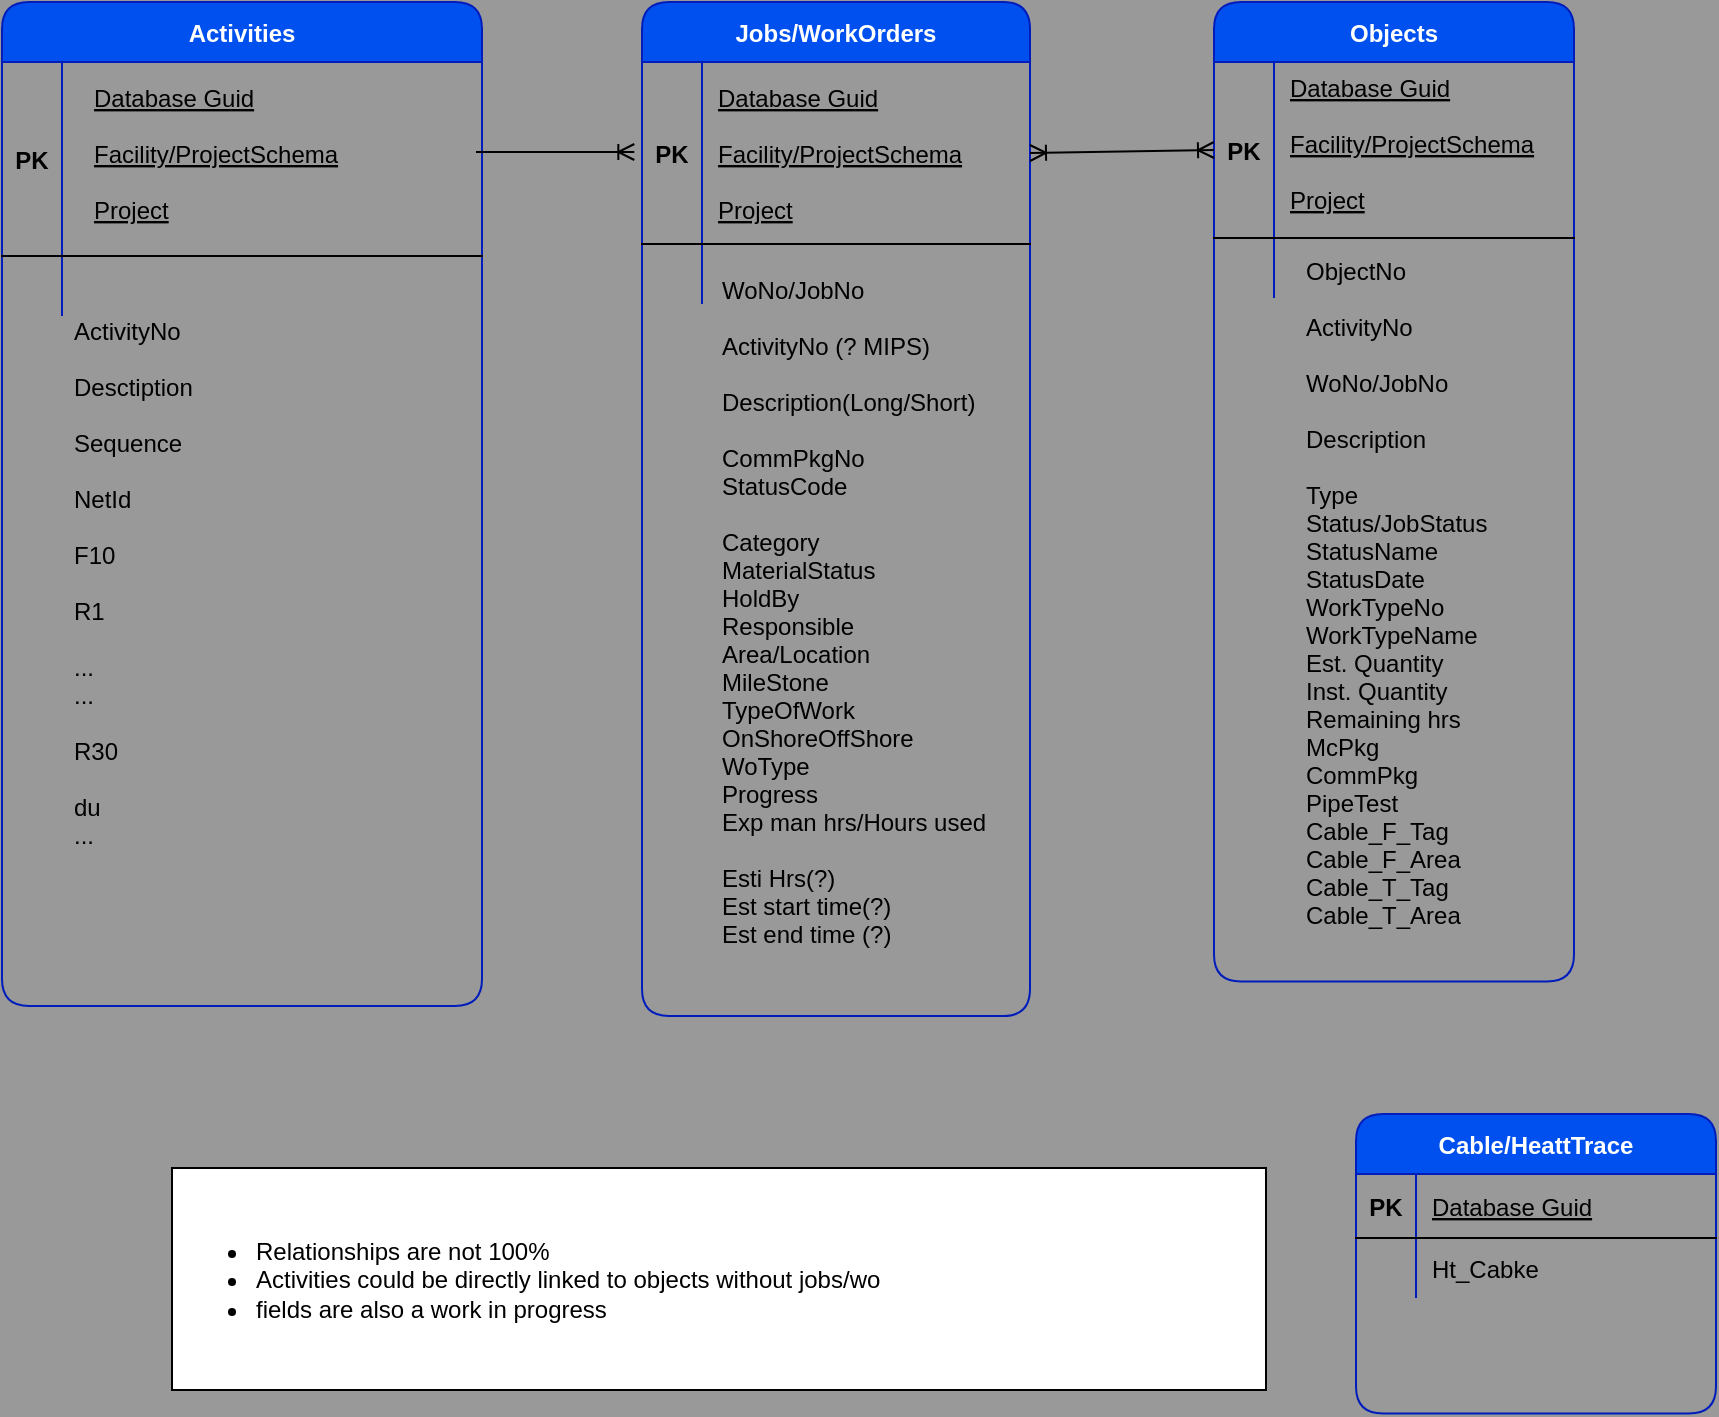 <mxfile>
    <diagram id="kneXyAljqzheBo8q4LX2" name="Page-1">
        <mxGraphModel dx="980" dy="1150" grid="0" gridSize="10" guides="1" tooltips="1" connect="1" arrows="1" fold="1" page="1" pageScale="1" pageWidth="1169" pageHeight="827" background="#999999" math="0" shadow="0">
            <root>
                <mxCell id="0"/>
                <mxCell id="1" parent="0"/>
                <mxCell id="25" value="Activities" style="shape=table;startSize=30;container=1;collapsible=1;childLayout=tableLayout;fixedRows=1;rowLines=0;fontStyle=1;align=center;resizeLast=1;rounded=1;fillColor=#0050ef;strokeColor=#001DBC;fontColor=#ffffff;swimlaneFillColor=none;labelBorderColor=none;" parent="1" vertex="1">
                    <mxGeometry x="30" y="42" width="240" height="502" as="geometry">
                        <mxRectangle x="50" y="60" width="213" height="30" as="alternateBounds"/>
                    </mxGeometry>
                </mxCell>
                <mxCell id="26" value="" style="shape=partialRectangle;collapsible=0;dropTarget=0;pointerEvents=0;fillColor=none;top=0;left=0;bottom=1;right=0;points=[[0,0.5],[1,0.5]];portConstraint=eastwest;" parent="25" vertex="1">
                    <mxGeometry y="30" width="240" height="97" as="geometry"/>
                </mxCell>
                <mxCell id="27" value="PK" style="shape=partialRectangle;connectable=0;fillColor=none;top=0;left=0;bottom=0;right=0;fontStyle=1;overflow=hidden;" parent="26" vertex="1">
                    <mxGeometry width="30" height="97" as="geometry"/>
                </mxCell>
                <mxCell id="28" value="" style="shape=partialRectangle;connectable=0;fillColor=none;top=0;left=0;bottom=0;right=0;align=left;spacingLeft=6;fontStyle=5;overflow=hidden;" parent="26" vertex="1">
                    <mxGeometry x="30" width="210" height="97" as="geometry"/>
                </mxCell>
                <mxCell id="29" value="" style="shape=partialRectangle;collapsible=0;dropTarget=0;pointerEvents=0;fillColor=none;top=0;left=0;bottom=0;right=0;points=[[0,0.5],[1,0.5]];portConstraint=eastwest;" parent="25" vertex="1">
                    <mxGeometry y="127" width="240" height="30" as="geometry"/>
                </mxCell>
                <mxCell id="30" value="" style="shape=partialRectangle;connectable=0;fillColor=none;top=0;left=0;bottom=0;right=0;editable=1;overflow=hidden;" parent="29" vertex="1">
                    <mxGeometry width="30" height="30" as="geometry"/>
                </mxCell>
                <mxCell id="31" value="" style="shape=partialRectangle;connectable=0;fillColor=none;top=0;left=0;bottom=0;right=0;align=left;spacingLeft=6;overflow=hidden;" parent="29" vertex="1">
                    <mxGeometry x="30" width="210" height="30" as="geometry"/>
                </mxCell>
                <mxCell id="38" value="Jobs/WorkOrders" style="shape=table;startSize=30;container=1;collapsible=1;childLayout=tableLayout;fixedRows=1;rowLines=0;fontStyle=1;align=center;resizeLast=1;rounded=1;fillColor=#0050ef;strokeColor=#001DBC;fontColor=#ffffff;swimlaneFillColor=none;labelBorderColor=none;" parent="1" vertex="1">
                    <mxGeometry x="350" y="42" width="194" height="507" as="geometry"/>
                </mxCell>
                <mxCell id="39" value="" style="shape=partialRectangle;collapsible=0;dropTarget=0;pointerEvents=0;fillColor=none;top=0;left=0;bottom=1;right=0;points=[[0,0.5],[1,0.5]];portConstraint=eastwest;" parent="38" vertex="1">
                    <mxGeometry y="30" width="194" height="91" as="geometry"/>
                </mxCell>
                <mxCell id="40" value="PK" style="shape=partialRectangle;connectable=0;fillColor=none;top=0;left=0;bottom=0;right=0;fontStyle=1;overflow=hidden;" parent="39" vertex="1">
                    <mxGeometry width="30" height="91" as="geometry"/>
                </mxCell>
                <mxCell id="41" value="Database Guid&#10;&#10;Facility/ProjectSchema&#10;&#10;Project" style="shape=partialRectangle;connectable=0;fillColor=none;top=0;left=0;bottom=0;right=0;align=left;spacingLeft=6;fontStyle=4;overflow=hidden;" parent="39" vertex="1">
                    <mxGeometry x="30" width="164" height="91" as="geometry"/>
                </mxCell>
                <mxCell id="42" value="" style="shape=partialRectangle;collapsible=0;dropTarget=0;pointerEvents=0;fillColor=none;top=0;left=0;bottom=0;right=0;points=[[0,0.5],[1,0.5]];portConstraint=eastwest;" parent="38" vertex="1">
                    <mxGeometry y="121" width="194" height="30" as="geometry"/>
                </mxCell>
                <mxCell id="43" value="" style="shape=partialRectangle;connectable=0;fillColor=none;top=0;left=0;bottom=0;right=0;editable=1;overflow=hidden;" parent="42" vertex="1">
                    <mxGeometry width="30" height="30" as="geometry"/>
                </mxCell>
                <mxCell id="44" value="" style="shape=partialRectangle;connectable=0;fillColor=none;top=0;left=0;bottom=0;right=0;align=left;spacingLeft=6;overflow=hidden;" parent="42" vertex="1">
                    <mxGeometry x="30" width="164" height="30" as="geometry"/>
                </mxCell>
                <mxCell id="97" value="Objects" style="shape=table;startSize=30;container=1;collapsible=1;childLayout=tableLayout;fixedRows=1;rowLines=0;fontStyle=1;align=center;resizeLast=1;rounded=1;fillColor=#0050ef;strokeColor=#001DBC;fontColor=#ffffff;swimlaneFillColor=none;labelBorderColor=none;" parent="1" vertex="1">
                    <mxGeometry x="636" y="42" width="180" height="489.75" as="geometry"/>
                </mxCell>
                <mxCell id="98" value="" style="shape=partialRectangle;collapsible=0;dropTarget=0;pointerEvents=0;fillColor=none;top=0;left=0;bottom=1;right=0;points=[[0,0.5],[1,0.5]];portConstraint=eastwest;" parent="97" vertex="1">
                    <mxGeometry y="30" width="180" height="88" as="geometry"/>
                </mxCell>
                <mxCell id="99" value="PK" style="shape=partialRectangle;connectable=0;fillColor=none;top=0;left=0;bottom=0;right=0;fontStyle=1;overflow=hidden;" parent="98" vertex="1">
                    <mxGeometry width="30" height="88" as="geometry"/>
                </mxCell>
                <mxCell id="100" value="" style="shape=partialRectangle;connectable=0;fillColor=none;top=0;left=0;bottom=0;right=0;align=left;spacingLeft=6;fontStyle=5;overflow=hidden;" parent="98" vertex="1">
                    <mxGeometry x="30" width="150" height="88" as="geometry"/>
                </mxCell>
                <mxCell id="101" value="" style="shape=partialRectangle;collapsible=0;dropTarget=0;pointerEvents=0;fillColor=none;top=0;left=0;bottom=0;right=0;points=[[0,0.5],[1,0.5]];portConstraint=eastwest;" parent="97" vertex="1">
                    <mxGeometry y="118" width="180" height="30" as="geometry"/>
                </mxCell>
                <mxCell id="102" value="" style="shape=partialRectangle;connectable=0;fillColor=none;top=0;left=0;bottom=0;right=0;editable=1;overflow=hidden;" parent="101" vertex="1">
                    <mxGeometry width="30" height="30" as="geometry"/>
                </mxCell>
                <mxCell id="103" value="" style="shape=partialRectangle;connectable=0;fillColor=none;top=0;left=0;bottom=0;right=0;align=left;spacingLeft=6;overflow=hidden;" parent="101" vertex="1">
                    <mxGeometry x="30" width="150" height="30" as="geometry"/>
                </mxCell>
                <mxCell id="106" value="" style="fontSize=12;html=1;endArrow=none;entryX=1.008;entryY=-0.033;entryDx=0;entryDy=0;entryPerimeter=0;exitX=0.006;exitY=0.967;exitDx=0;exitDy=0;exitPerimeter=0;endFill=0;startArrow=ERoneToMany;startFill=0;" parent="1" edge="1">
                    <mxGeometry width="100" height="100" relative="1" as="geometry">
                        <mxPoint x="346.16" y="117" as="sourcePoint"/>
                        <mxPoint x="267.0" y="117" as="targetPoint"/>
                    </mxGeometry>
                </mxCell>
                <mxCell id="107" value="" style="fontSize=12;html=1;endArrow=ERoneToMany;startArrow=ERoneToMany;entryX=0;entryY=0.5;entryDx=0;entryDy=0;exitX=1;exitY=0.5;exitDx=0;exitDy=0;startFill=0;" parent="1" source="39" target="98" edge="1">
                    <mxGeometry width="100" height="100" relative="1" as="geometry">
                        <mxPoint x="524" y="296" as="sourcePoint"/>
                        <mxPoint x="624" y="196" as="targetPoint"/>
                    </mxGeometry>
                </mxCell>
                <mxCell id="141" value="" style="shape=partialRectangle;connectable=0;fillColor=none;top=0;left=0;bottom=0;right=0;align=left;spacingLeft=6;overflow=hidden;" parent="1" vertex="1">
                    <mxGeometry x="666" y="140" width="150" height="30" as="geometry"/>
                </mxCell>
                <mxCell id="170" value="" style="swimlane;fontStyle=0;childLayout=stackLayout;horizontal=1;startSize=26;horizontalStack=0;resizeParent=1;resizeParentMax=0;resizeLast=0;collapsible=1;marginBottom=0;fillColor=none;swimlaneLine=0;strokeColor=none;align=left;" vertex="1" parent="1">
                    <mxGeometry x="60" y="167" width="140" height="326" as="geometry"/>
                </mxCell>
                <mxCell id="171" value="ActivityNo&#10;&#10;Desctiption&#10;&#10;Sequence&#10;&#10;NetId&#10;&#10;F10&#10;&#10;R1&#10;&#10;...&#10;...&#10;&#10;R30&#10;&#10;du&#10;...&#10;" style="text;strokeColor=none;fillColor=none;align=left;verticalAlign=top;spacingLeft=4;spacingRight=4;overflow=hidden;rotatable=0;points=[[0,0.5],[1,0.5]];portConstraint=eastwest;" vertex="1" parent="170">
                    <mxGeometry y="26" width="140" height="274" as="geometry"/>
                </mxCell>
                <mxCell id="173" value="&#10;&#10;s" style="text;strokeColor=none;fillColor=none;align=left;verticalAlign=top;spacingLeft=4;spacingRight=4;overflow=hidden;rotatable=0;points=[[0,0.5],[1,0.5]];portConstraint=eastwest;" vertex="1" parent="170">
                    <mxGeometry y="300" width="140" height="26" as="geometry"/>
                </mxCell>
                <mxCell id="176" value="ObjectNo&#10;&#10;ActivityNo&#10;&#10;WoNo/JobNo&#10;&#10;Description&#10;&#10;Type&#10;Status/JobStatus&#10;StatusName&#10;StatusDate&#10;WorkTypeNo&#10;WorkTypeName&#10;Est. Quantity&#10;Inst. Quantity&#10;Remaining hrs&#10;McPkg&#10;CommPkg&#10;PipeTest&#10;Cable_F_Tag&#10;Cable_F_Area&#10;Cable_T_Tag&#10;Cable_T_Area" style="text;strokeColor=none;fillColor=none;align=left;verticalAlign=top;spacingLeft=4;spacingRight=4;overflow=hidden;rotatable=0;points=[[0,0.5],[1,0.5]];portConstraint=eastwest;" vertex="1" parent="1">
                    <mxGeometry x="676" y="163" width="140" height="393" as="geometry"/>
                </mxCell>
                <mxCell id="177" value="Cable/HeattTrace" style="shape=table;startSize=30;container=1;collapsible=1;childLayout=tableLayout;fixedRows=1;rowLines=0;fontStyle=1;align=center;resizeLast=1;rounded=1;fillColor=#0050ef;strokeColor=#001DBC;fontColor=#ffffff;swimlaneFillColor=none;labelBorderColor=none;" vertex="1" parent="1">
                    <mxGeometry x="707" y="598" width="180" height="149.75" as="geometry"/>
                </mxCell>
                <mxCell id="178" value="" style="shape=partialRectangle;collapsible=0;dropTarget=0;pointerEvents=0;fillColor=none;top=0;left=0;bottom=1;right=0;points=[[0,0.5],[1,0.5]];portConstraint=eastwest;" vertex="1" parent="177">
                    <mxGeometry y="30" width="180" height="32" as="geometry"/>
                </mxCell>
                <mxCell id="179" value="PK" style="shape=partialRectangle;connectable=0;fillColor=none;top=0;left=0;bottom=0;right=0;fontStyle=1;overflow=hidden;" vertex="1" parent="178">
                    <mxGeometry width="30" height="32" as="geometry"/>
                </mxCell>
                <mxCell id="180" value="Database Guid" style="shape=partialRectangle;connectable=0;fillColor=none;top=0;left=0;bottom=0;right=0;align=left;spacingLeft=6;fontStyle=4;overflow=hidden;" vertex="1" parent="178">
                    <mxGeometry x="30" width="150" height="32" as="geometry"/>
                </mxCell>
                <mxCell id="181" value="" style="shape=partialRectangle;collapsible=0;dropTarget=0;pointerEvents=0;fillColor=none;top=0;left=0;bottom=0;right=0;points=[[0,0.5],[1,0.5]];portConstraint=eastwest;" vertex="1" parent="177">
                    <mxGeometry y="62" width="180" height="30" as="geometry"/>
                </mxCell>
                <mxCell id="182" value="" style="shape=partialRectangle;connectable=0;fillColor=none;top=0;left=0;bottom=0;right=0;editable=1;overflow=hidden;" vertex="1" parent="181">
                    <mxGeometry width="30" height="30" as="geometry"/>
                </mxCell>
                <mxCell id="183" value="Ht_Cabke" style="shape=partialRectangle;connectable=0;fillColor=none;top=0;left=0;bottom=0;right=0;align=left;spacingLeft=6;overflow=hidden;" vertex="1" parent="181">
                    <mxGeometry x="30" width="150" height="30" as="geometry"/>
                </mxCell>
                <mxCell id="184" value="WoNo/JobNo&#10;&#10;ActivityNo (? MIPS)&#10;&#10;Description(Long/Short)&#10;&#10;CommPkgNo&#10;StatusCode&#10;&#10;Category&#10;MaterialStatus&#10;HoldBy&#10;Responsible&#10;Area/Location&#10;MileStone&#10;TypeOfWork&#10;OnShoreOffShore&#10;WoType&#10;Progress&#10;Exp man hrs/Hours used&#10;&#10;Esti Hrs(?)&#10;Est start time(?)&#10;Est end time (?)&#10;&#10;&#10;&#10;" style="text;strokeColor=none;fillColor=none;align=left;verticalAlign=top;spacingLeft=4;spacingRight=4;overflow=hidden;rotatable=0;points=[[0,0.5],[1,0.5]];portConstraint=eastwest;" vertex="1" parent="1">
                    <mxGeometry x="384" y="172.25" width="152" height="367.75" as="geometry"/>
                </mxCell>
                <mxCell id="185" value="Database Guid&#10;&#10;Facility/ProjectSchema&#10;&#10;Project" style="shape=partialRectangle;connectable=0;fillColor=none;top=0;left=0;bottom=0;right=0;align=left;spacingLeft=6;fontStyle=4;overflow=hidden;" vertex="1" parent="1">
                    <mxGeometry x="68" y="72" width="164" height="91" as="geometry"/>
                </mxCell>
                <mxCell id="186" value="Database Guid&#10;&#10;Facility/ProjectSchema&#10;&#10;Project" style="shape=partialRectangle;connectable=0;fillColor=none;top=0;left=0;bottom=0;right=0;align=left;spacingLeft=6;fontStyle=4;overflow=hidden;" vertex="1" parent="1">
                    <mxGeometry x="666" y="67" width="164" height="91" as="geometry"/>
                </mxCell>
                <mxCell id="188" value="&lt;ul&gt;&lt;li&gt;Relationships are not 100%&lt;/li&gt;&lt;li&gt;Activities could be directly linked to objects without jobs/wo&lt;/li&gt;&lt;li&gt;fields are also a work in progress&lt;/li&gt;&lt;/ul&gt;" style="whiteSpace=wrap;html=1;align=left;" vertex="1" parent="1">
                    <mxGeometry x="115" y="625" width="547" height="111" as="geometry"/>
                </mxCell>
            </root>
        </mxGraphModel>
    </diagram>
</mxfile>